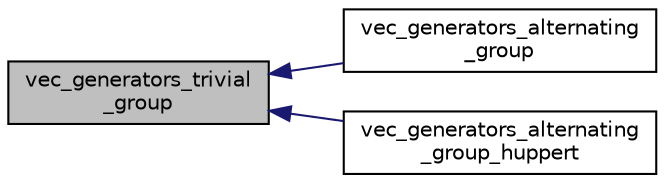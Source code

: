 digraph "vec_generators_trivial_group"
{
  edge [fontname="Helvetica",fontsize="10",labelfontname="Helvetica",labelfontsize="10"];
  node [fontname="Helvetica",fontsize="10",shape=record];
  rankdir="LR";
  Node13339 [label="vec_generators_trivial\l_group",height=0.2,width=0.4,color="black", fillcolor="grey75", style="filled", fontcolor="black"];
  Node13339 -> Node13340 [dir="back",color="midnightblue",fontsize="10",style="solid",fontname="Helvetica"];
  Node13340 [label="vec_generators_alternating\l_group",height=0.2,width=0.4,color="black", fillcolor="white", style="filled",URL="$d0/dd3/perm__group__gens_8_c.html#a34d3004f7ecbf30db1a05c884e130744"];
  Node13339 -> Node13341 [dir="back",color="midnightblue",fontsize="10",style="solid",fontname="Helvetica"];
  Node13341 [label="vec_generators_alternating\l_group_huppert",height=0.2,width=0.4,color="black", fillcolor="white", style="filled",URL="$d0/dd3/perm__group__gens_8_c.html#a5c62097e9ad2623b09a8dfbe9380db7d"];
}
